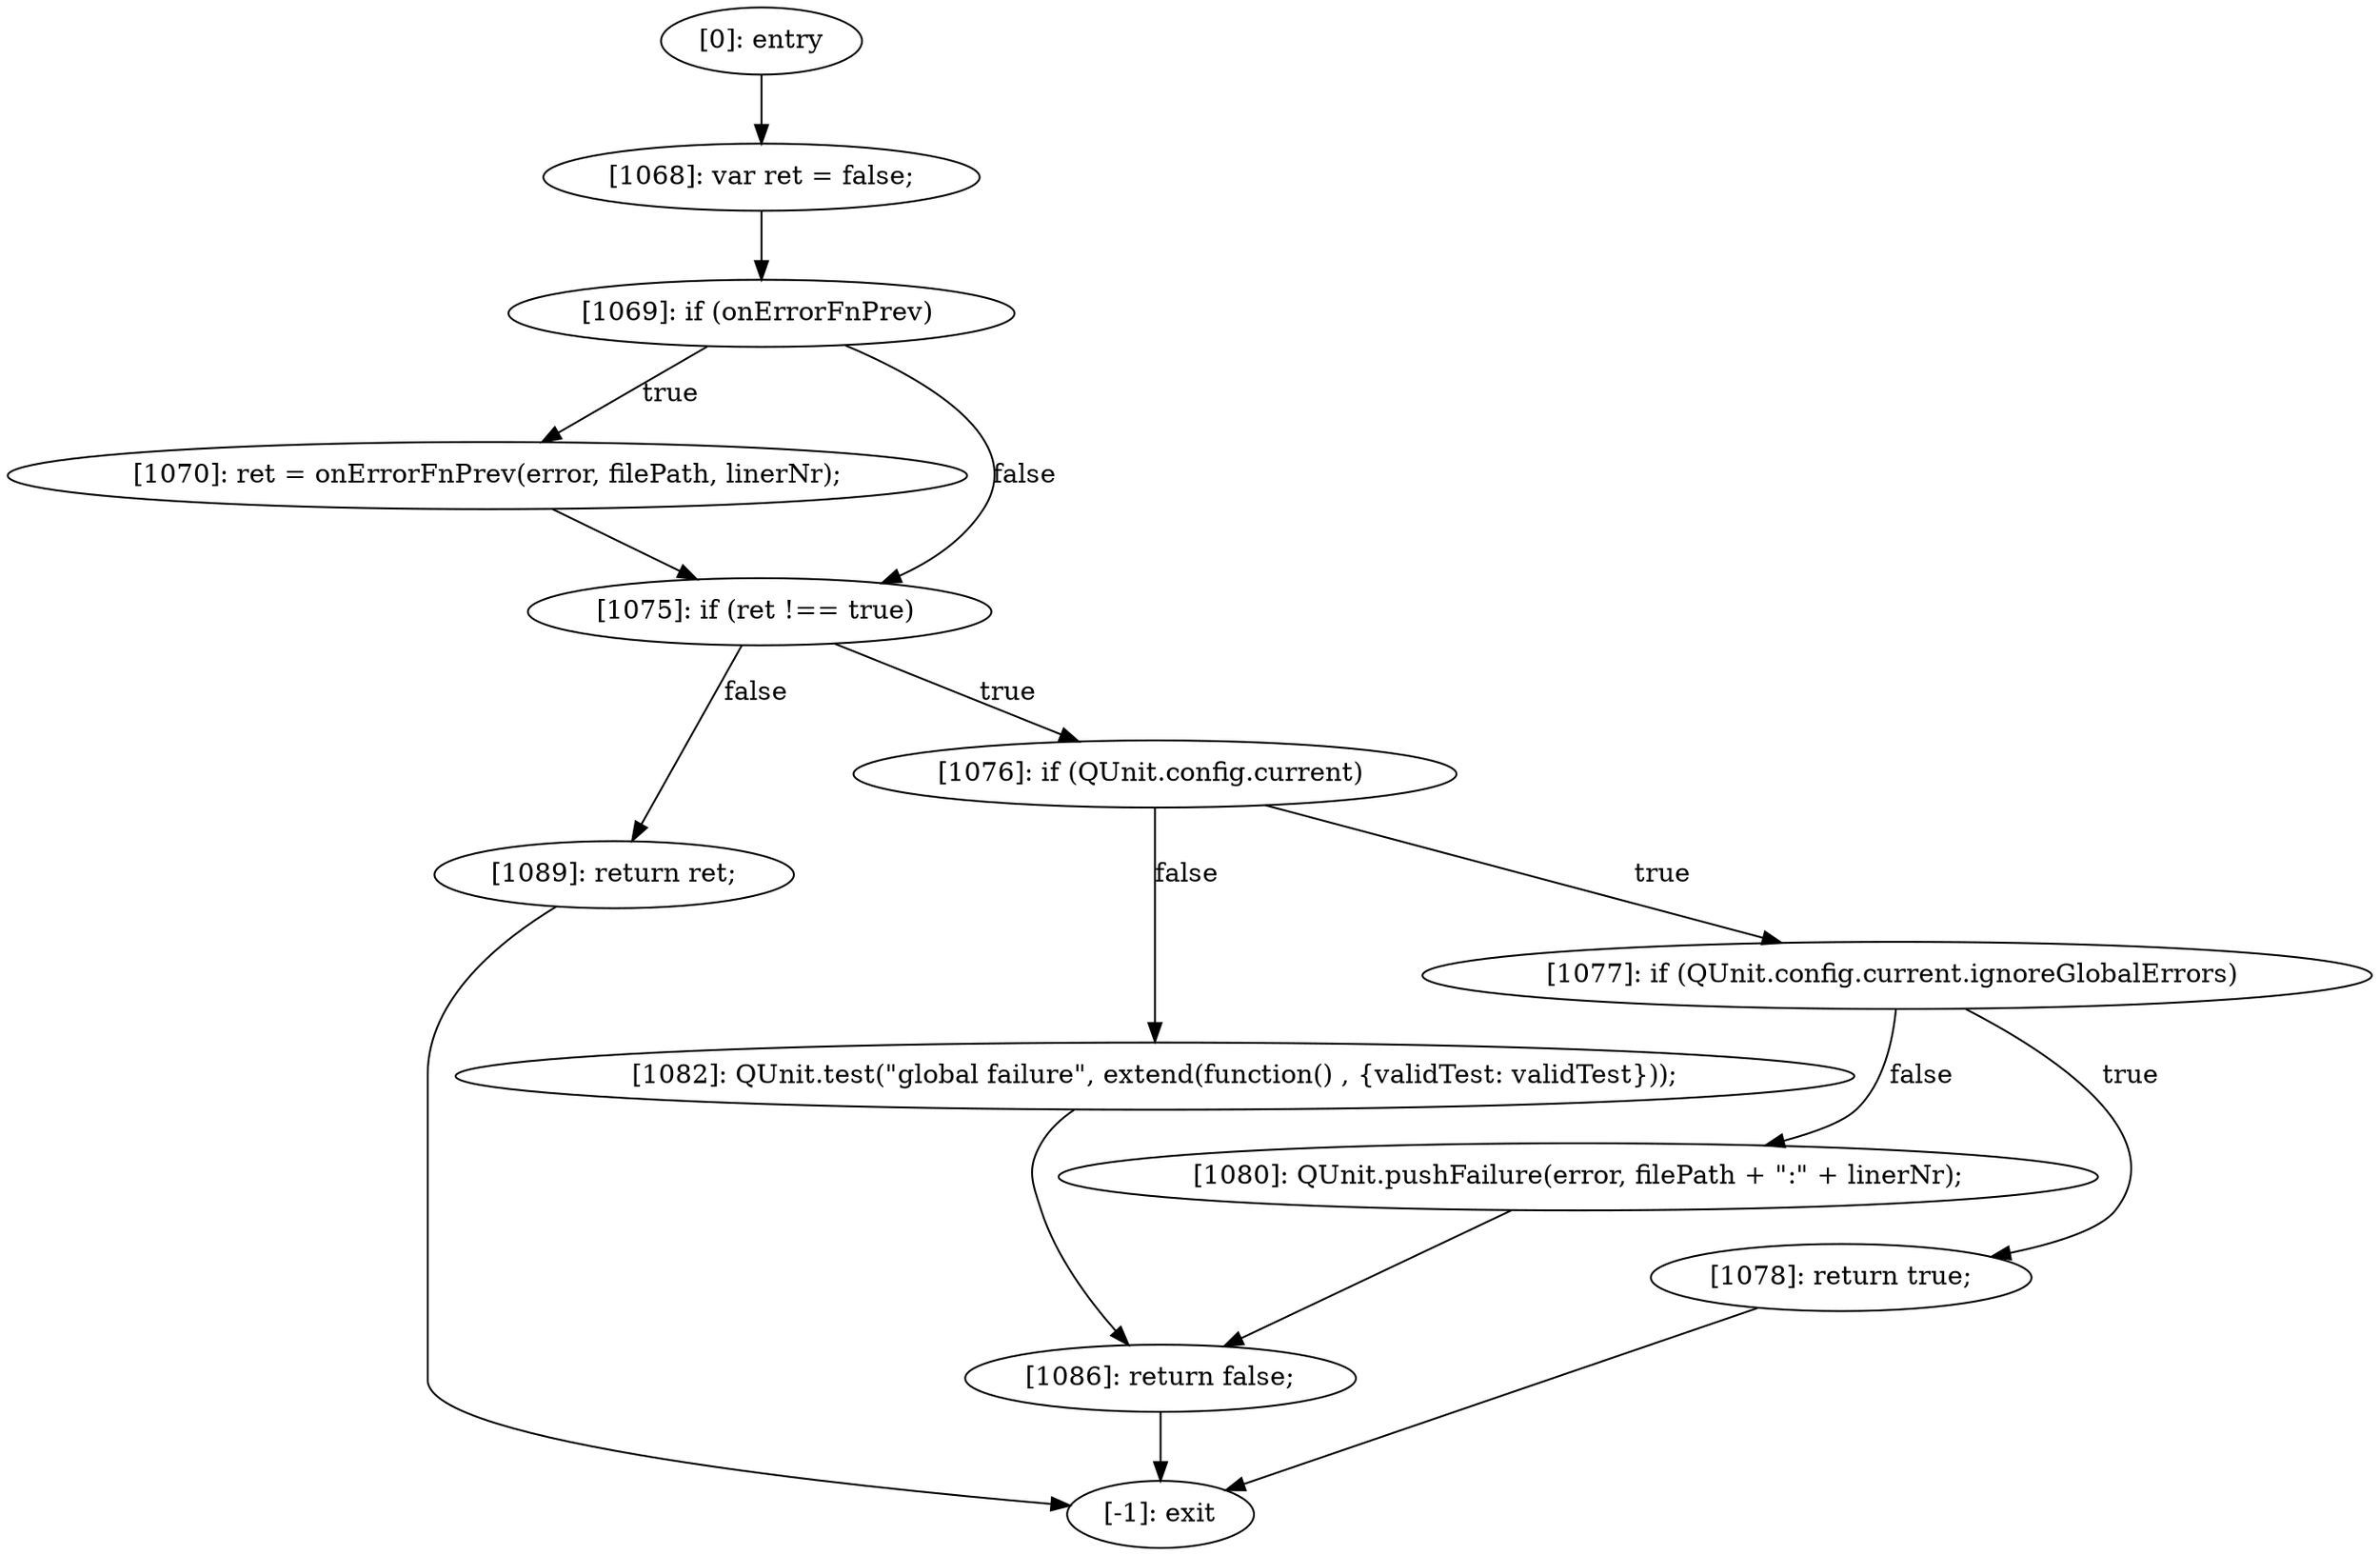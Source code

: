 digraph {
"0" [label="[1070]: ret = onErrorFnPrev(error, filePath, linerNr);\n"] 
"1" [label="[1089]: return ret;\n"] 
"2" [label="[1069]: if (onErrorFnPrev) "] 
"3" [label="[1076]: if (QUnit.config.current) "] 
"4" [label="[1080]: QUnit.pushFailure(error, filePath + \":\" + linerNr);\n"] 
"5" [label="[1075]: if (ret !== true) "] 
"6" [label="[1077]: if (QUnit.config.current.ignoreGlobalErrors) "] 
"7" [label="[1068]: var ret = false;\n"] 
"8" [label="[1082]: QUnit.test(\"global failure\", extend(function() , {validTest: validTest}));\n"] 
"9" [label="[1078]: return true;\n"] 
"10" [label="[1086]: return false;\n"] 
"11" [label="[-1]: exit"] 
"12" [label="[0]: entry"] 
"0" -> "5" [label=""] 
"1" -> "11" [label=""] 
"2" -> "0" [label="true"] 
"2" -> "5" [label="false"] 
"3" -> "6" [label="true"] 
"3" -> "8" [label="false"] 
"4" -> "10" [label=""] 
"5" -> "3" [label="true"] 
"5" -> "1" [label="false"] 
"6" -> "9" [label="true"] 
"6" -> "4" [label="false"] 
"7" -> "2" [label=""] 
"8" -> "10" [label=""] 
"9" -> "11" [label=""] 
"10" -> "11" [label=""] 
"12" -> "7" [label=""] 
}
